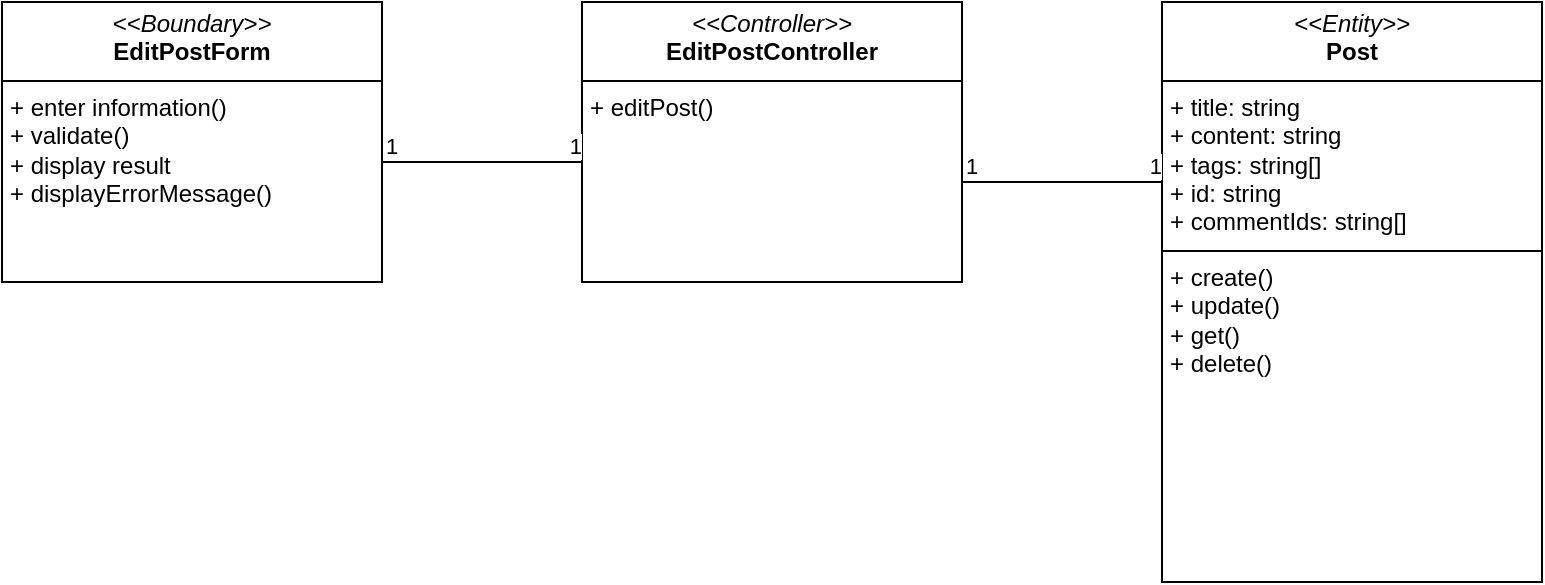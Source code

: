 <mxfile version="26.1.0">
  <diagram name="Page-1" id="w85ETkbXlpQR0ulBJYvj">
    <mxGraphModel dx="1444" dy="875" grid="1" gridSize="10" guides="1" tooltips="1" connect="1" arrows="1" fold="1" page="1" pageScale="1" pageWidth="850" pageHeight="1100" math="0" shadow="0">
      <root>
        <mxCell id="0" />
        <mxCell id="1" parent="0" />
        <mxCell id="I5snEtE9T2ZrLw5aTK0d-1" value="&lt;p style=&quot;margin: 4px 0px 0px; text-align: center;&quot;&gt;&lt;i&gt;&amp;lt;&amp;lt;Entity&amp;gt;&amp;gt;&lt;/i&gt;&lt;br&gt;&lt;b&gt;Post&lt;/b&gt;&lt;/p&gt;&lt;hr style=&quot;border-style: solid;&quot; size=&quot;1&quot;&gt;&lt;p style=&quot;margin: 0px 0px 0px 4px;&quot;&gt;+ title: string&lt;/p&gt;&lt;p style=&quot;margin: 0px 0px 0px 4px;&quot;&gt;+ content: string&lt;/p&gt;&lt;p style=&quot;margin: 0px 0px 0px 4px;&quot;&gt;+ tags: string[]&lt;/p&gt;&lt;p style=&quot;margin: 0px 0px 0px 4px;&quot;&gt;+ id: string&lt;/p&gt;&lt;p style=&quot;margin: 0px 0px 0px 4px;&quot;&gt;+ commentIds: string[]&lt;/p&gt;&lt;hr style=&quot;border-style: solid;&quot; size=&quot;1&quot;&gt;&lt;p style=&quot;margin: 0px 0px 0px 4px;&quot;&gt;+ create()&lt;br&gt;&lt;/p&gt;&lt;p style=&quot;margin: 0px 0px 0px 4px;&quot;&gt;+ update()&lt;/p&gt;&lt;p style=&quot;margin: 0px 0px 0px 4px;&quot;&gt;+ get()&lt;/p&gt;&lt;p style=&quot;margin: 0px 0px 0px 4px;&quot;&gt;+ delete()&lt;/p&gt;" style="verticalAlign=top;align=left;overflow=fill;html=1;whiteSpace=wrap;" vertex="1" parent="1">
          <mxGeometry x="620" y="40" width="190" height="290" as="geometry" />
        </mxCell>
        <mxCell id="I5snEtE9T2ZrLw5aTK0d-2" value="&lt;p style=&quot;margin:0px;margin-top:4px;text-align:center;&quot;&gt;&lt;i&gt;&amp;lt;&amp;lt;Boundary&amp;gt;&amp;gt;&lt;/i&gt;&lt;br&gt;&lt;b&gt;EditPostForm&lt;/b&gt;&lt;/p&gt;&lt;hr size=&quot;1&quot; style=&quot;border-style:solid;&quot;&gt;&lt;p style=&quot;margin:0px;margin-left:4px;&quot;&gt;+ enter information()&lt;/p&gt;&lt;p style=&quot;margin:0px;margin-left:4px;&quot;&gt;+ validate()&lt;/p&gt;&lt;p style=&quot;margin:0px;margin-left:4px;&quot;&gt;+ display result&lt;/p&gt;&lt;p style=&quot;margin:0px;margin-left:4px;&quot;&gt;+ displayErrorMessage()&lt;/p&gt;" style="verticalAlign=top;align=left;overflow=fill;html=1;whiteSpace=wrap;" vertex="1" parent="1">
          <mxGeometry x="40" y="40" width="190" height="140" as="geometry" />
        </mxCell>
        <mxCell id="I5snEtE9T2ZrLw5aTK0d-3" value="&lt;p style=&quot;margin:0px;margin-top:4px;text-align:center;&quot;&gt;&lt;i&gt;&amp;lt;&amp;lt;Controller&amp;gt;&amp;gt;&lt;/i&gt;&lt;br&gt;&lt;b&gt;EditPostController&lt;/b&gt;&lt;/p&gt;&lt;hr size=&quot;1&quot; style=&quot;border-style:solid;&quot;&gt;&lt;p style=&quot;margin:0px;margin-left:4px;&quot;&gt;+ editPost()&lt;br&gt;&lt;/p&gt;" style="verticalAlign=top;align=left;overflow=fill;html=1;whiteSpace=wrap;" vertex="1" parent="1">
          <mxGeometry x="330" y="40" width="190" height="140" as="geometry" />
        </mxCell>
        <mxCell id="I5snEtE9T2ZrLw5aTK0d-4" value="" style="endArrow=none;html=1;edgeStyle=orthogonalEdgeStyle;rounded=0;" edge="1" parent="1">
          <mxGeometry relative="1" as="geometry">
            <mxPoint x="230" y="120" as="sourcePoint" />
            <mxPoint x="330" y="120" as="targetPoint" />
          </mxGeometry>
        </mxCell>
        <mxCell id="I5snEtE9T2ZrLw5aTK0d-5" value="1" style="edgeLabel;resizable=0;html=1;align=left;verticalAlign=bottom;" connectable="0" vertex="1" parent="I5snEtE9T2ZrLw5aTK0d-4">
          <mxGeometry x="-1" relative="1" as="geometry" />
        </mxCell>
        <mxCell id="I5snEtE9T2ZrLw5aTK0d-6" value="1" style="edgeLabel;resizable=0;html=1;align=right;verticalAlign=bottom;" connectable="0" vertex="1" parent="I5snEtE9T2ZrLw5aTK0d-4">
          <mxGeometry x="1" relative="1" as="geometry" />
        </mxCell>
        <mxCell id="I5snEtE9T2ZrLw5aTK0d-7" value="" style="endArrow=none;html=1;edgeStyle=orthogonalEdgeStyle;rounded=0;" edge="1" parent="1">
          <mxGeometry relative="1" as="geometry">
            <mxPoint x="520" y="130" as="sourcePoint" />
            <mxPoint x="620" y="130" as="targetPoint" />
          </mxGeometry>
        </mxCell>
        <mxCell id="I5snEtE9T2ZrLw5aTK0d-8" value="1" style="edgeLabel;resizable=0;html=1;align=left;verticalAlign=bottom;" connectable="0" vertex="1" parent="I5snEtE9T2ZrLw5aTK0d-7">
          <mxGeometry x="-1" relative="1" as="geometry" />
        </mxCell>
        <mxCell id="I5snEtE9T2ZrLw5aTK0d-9" value="1" style="edgeLabel;resizable=0;html=1;align=right;verticalAlign=bottom;" connectable="0" vertex="1" parent="I5snEtE9T2ZrLw5aTK0d-7">
          <mxGeometry x="1" relative="1" as="geometry" />
        </mxCell>
      </root>
    </mxGraphModel>
  </diagram>
</mxfile>
